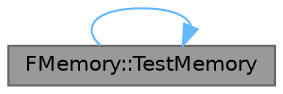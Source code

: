 digraph "FMemory::TestMemory"
{
 // INTERACTIVE_SVG=YES
 // LATEX_PDF_SIZE
  bgcolor="transparent";
  edge [fontname=Helvetica,fontsize=10,labelfontname=Helvetica,labelfontsize=10];
  node [fontname=Helvetica,fontsize=10,shape=box,height=0.2,width=0.4];
  rankdir="LR";
  Node1 [id="Node000001",label="FMemory::TestMemory",height=0.2,width=0.4,color="gray40", fillcolor="grey60", style="filled", fontcolor="black",tooltip="A helper function that will perform a series of random heap allocations to test the internal validity..."];
  Node1 -> Node1 [id="edge1_Node000001_Node000001",color="steelblue1",style="solid",tooltip=" "];
}
